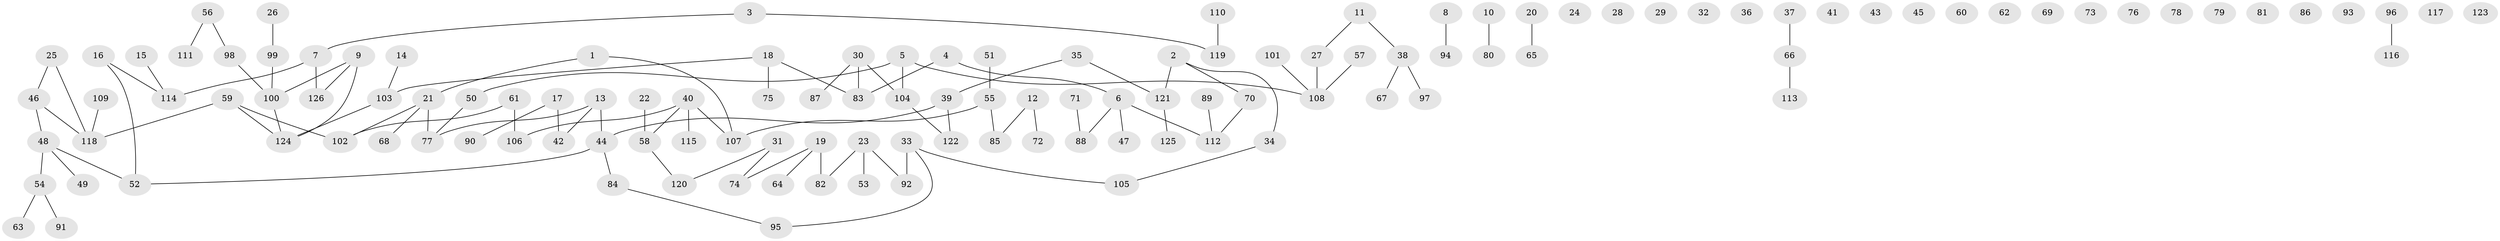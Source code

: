 // coarse degree distribution, {2: 0.20689655172413793, 3: 0.21839080459770116, 5: 0.034482758620689655, 0: 0.27586206896551724, 4: 0.034482758620689655, 1: 0.22988505747126436}
// Generated by graph-tools (version 1.1) at 2025/23/03/03/25 07:23:27]
// undirected, 126 vertices, 110 edges
graph export_dot {
graph [start="1"]
  node [color=gray90,style=filled];
  1;
  2;
  3;
  4;
  5;
  6;
  7;
  8;
  9;
  10;
  11;
  12;
  13;
  14;
  15;
  16;
  17;
  18;
  19;
  20;
  21;
  22;
  23;
  24;
  25;
  26;
  27;
  28;
  29;
  30;
  31;
  32;
  33;
  34;
  35;
  36;
  37;
  38;
  39;
  40;
  41;
  42;
  43;
  44;
  45;
  46;
  47;
  48;
  49;
  50;
  51;
  52;
  53;
  54;
  55;
  56;
  57;
  58;
  59;
  60;
  61;
  62;
  63;
  64;
  65;
  66;
  67;
  68;
  69;
  70;
  71;
  72;
  73;
  74;
  75;
  76;
  77;
  78;
  79;
  80;
  81;
  82;
  83;
  84;
  85;
  86;
  87;
  88;
  89;
  90;
  91;
  92;
  93;
  94;
  95;
  96;
  97;
  98;
  99;
  100;
  101;
  102;
  103;
  104;
  105;
  106;
  107;
  108;
  109;
  110;
  111;
  112;
  113;
  114;
  115;
  116;
  117;
  118;
  119;
  120;
  121;
  122;
  123;
  124;
  125;
  126;
  1 -- 21;
  1 -- 107;
  2 -- 34;
  2 -- 70;
  2 -- 121;
  3 -- 7;
  3 -- 119;
  4 -- 6;
  4 -- 83;
  5 -- 50;
  5 -- 104;
  5 -- 108;
  6 -- 47;
  6 -- 88;
  6 -- 112;
  7 -- 114;
  7 -- 126;
  8 -- 94;
  9 -- 100;
  9 -- 124;
  9 -- 126;
  10 -- 80;
  11 -- 27;
  11 -- 38;
  12 -- 72;
  12 -- 85;
  13 -- 42;
  13 -- 44;
  13 -- 77;
  14 -- 103;
  15 -- 114;
  16 -- 52;
  16 -- 114;
  17 -- 42;
  17 -- 90;
  18 -- 75;
  18 -- 83;
  18 -- 103;
  19 -- 64;
  19 -- 74;
  19 -- 82;
  20 -- 65;
  21 -- 68;
  21 -- 77;
  21 -- 102;
  22 -- 58;
  23 -- 53;
  23 -- 82;
  23 -- 92;
  25 -- 46;
  25 -- 118;
  26 -- 99;
  27 -- 108;
  30 -- 83;
  30 -- 87;
  30 -- 104;
  31 -- 74;
  31 -- 120;
  33 -- 92;
  33 -- 95;
  33 -- 105;
  34 -- 105;
  35 -- 39;
  35 -- 121;
  37 -- 66;
  38 -- 67;
  38 -- 97;
  39 -- 44;
  39 -- 122;
  40 -- 58;
  40 -- 106;
  40 -- 107;
  40 -- 115;
  44 -- 52;
  44 -- 84;
  46 -- 48;
  46 -- 118;
  48 -- 49;
  48 -- 52;
  48 -- 54;
  50 -- 77;
  51 -- 55;
  54 -- 63;
  54 -- 91;
  55 -- 85;
  55 -- 107;
  56 -- 98;
  56 -- 111;
  57 -- 108;
  58 -- 120;
  59 -- 102;
  59 -- 118;
  59 -- 124;
  61 -- 102;
  61 -- 106;
  66 -- 113;
  70 -- 112;
  71 -- 88;
  84 -- 95;
  89 -- 112;
  96 -- 116;
  98 -- 100;
  99 -- 100;
  100 -- 124;
  101 -- 108;
  103 -- 124;
  104 -- 122;
  109 -- 118;
  110 -- 119;
  121 -- 125;
}
